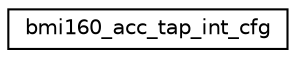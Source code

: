 digraph "Graphical Class Hierarchy"
{
  edge [fontname="Helvetica",fontsize="10",labelfontname="Helvetica",labelfontsize="10"];
  node [fontname="Helvetica",fontsize="10",shape=record];
  rankdir="LR";
  Node1 [label="bmi160_acc_tap_int_cfg",height=0.2,width=0.4,color="black", fillcolor="white", style="filled",URL="$structbmi160__acc__tap__int__cfg.html"];
}
